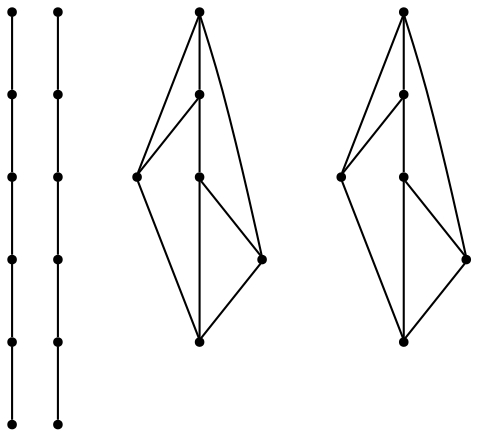 graph {
  node [shape=point,comment="{\"directed\":false,\"doi\":\"10.1007/978-3-540-24595-7_30\",\"figure\":\"1\"}"]

  v0 [pos="1586.4419285973836,304.62991396586096"]
  v1 [pos="1312.6400254360465,301.12980206807447"]
  v2 [pos="1515.0526753270349,342.5048351287842"]
  v3 [pos="1384.028293059593,337.50376701354975"]
  v4 [pos="1446.6659883720931,448.7548351287842"]
  v5 [pos="1451.0417832485464,523.0048020680745"]
  v6 [pos="1223.2493958938953,302.12880770365393"]
  v7 [pos="942.8212118459302,299.2537975311279"]
  v8 [pos="1158.3612781613372,335.75485547383624"]
  v9 [pos="1010.5848428415698,335.628843307495"]
  v10 [pos="1084.848687318314,453.0048529307047"]
  v11 [pos="1082.5982331031976,523.5048453013102"]
  v12 [pos="853.368120912064,302.50487327575684"]
  v13 [pos="572.8773959847383,299.691343307495"]
  v14 [pos="638.3895871184592,335.37993431091303"]
  v15 [pos="790.7929346838663,336.0048453013102"]
  v16 [pos="714.154730650436,454.0048122406006"]
  v17 [pos="712.6533998001454,523.8798936208088"]
  v18 [pos="486.7988814952762,302.12880770365393"]
  v19 [pos="206.30920977925143,299.2537975311279"]
  v20 [pos="421.97432208393894,335.75485547383624"]
  v21 [pos="348.46065020893894,453.0048529307047"]
  v22 [pos="274.19683355287066,335.6288433074951"]
  v23 [pos="346.08520962027615,523.5048453013102"]

  v0 -- v1 [id="-1",pos="1586.4419285973836,304.62991396586096 1312.6400254360465,301.12980206807447 1312.6400254360465,301.12980206807447 1312.6400254360465,301.12980206807447"]
  v19 -- v23 [id="-2",pos="206.30920977925143,299.2537975311279 346.08520962027615,523.5048453013102 346.08520962027615,523.5048453013102 346.08520962027615,523.5048453013102"]
  v19 -- v20 [id="-3",pos="206.30920977925143,299.2537975311279 421.97432208393894,335.75485547383624 421.97432208393894,335.75485547383624 421.97432208393894,335.75485547383624"]
  v22 -- v20 [id="-4",pos="274.19683355287066,335.6288433074951 421.97432208393894,335.75485547383624 421.97432208393894,335.75485547383624 421.97432208393894,335.75485547383624"]
  v23 -- v22 [id="-5",pos="346.08520962027615,523.5048453013102 274.19683355287066,335.6288433074951 274.19683355287066,335.6288433074951 274.19683355287066,335.6288433074951"]
  v23 -- v18 [id="-6",pos="346.08520962027615,523.5048453013102 486.7988814952762,302.12880770365393 486.7988814952762,302.12880770365393 486.7988814952762,302.12880770365393"]
  v21 -- v22 [id="-7",pos="348.46065020893894,453.0048529307047 274.19683355287066,335.6288433074951 274.19683355287066,335.6288433074951 274.19683355287066,335.6288433074951"]
  v21 -- v18 [id="-8",pos="348.46065020893894,453.0048529307047 486.7988814952762,302.12880770365393 486.7988814952762,302.12880770365393 486.7988814952762,302.12880770365393"]
  v20 -- v21 [id="-9",pos="421.97432208393894,335.75485547383624 348.46065020893894,453.0048529307047 348.46065020893894,453.0048529307047 348.46065020893894,453.0048529307047"]
  v18 -- v19 [id="-10",pos="486.7988814952762,302.12880770365393 206.30920977925143,299.2537975311279 206.30920977925143,299.2537975311279 206.30920977925143,299.2537975311279"]
  v13 -- v17 [id="-11",pos="572.8773959847383,299.691343307495 712.6533998001454,523.8798936208088 712.6533998001454,523.8798936208088 712.6533998001454,523.8798936208088"]
  v13 -- v16 [id="-12",pos="572.8773959847383,299.691343307495 714.154730650436,454.0048122406006 714.154730650436,454.0048122406006 714.154730650436,454.0048122406006"]
  v14 -- v15 [id="-13",pos="638.3895871184592,335.37993431091303 790.7929346838663,336.0048453013102 790.7929346838663,336.0048453013102 790.7929346838663,336.0048453013102"]
  v17 -- v12 [id="-14",pos="712.6533998001454,523.8798936208088 853.368120912064,302.50487327575684 853.368120912064,302.50487327575684 853.368120912064,302.50487327575684"]
  v16 -- v14 [id="-15",pos="714.154730650436,454.0048122406006 638.3895871184592,335.37993431091303 638.3895871184592,335.37993431091303 638.3895871184592,335.37993431091303"]
  v17 -- v15 [id="-16",pos="712.6533998001454,523.8798936208088 790.7929346838663,336.0048453013102 790.7929346838663,336.0048453013102 790.7929346838663,336.0048453013102"]
  v15 -- v16 [id="-17",pos="790.7929346838663,336.0048453013102 714.154730650436,454.0048122406006 714.154730650436,454.0048122406006 714.154730650436,454.0048122406006"]
  v12 -- v14 [id="-18",pos="853.368120912064,302.50487327575684 638.3895871184592,335.37993431091303 638.3895871184592,335.37993431091303 638.3895871184592,335.37993431091303"]
  v12 -- v13 [id="-19",pos="853.368120912064,302.50487327575684 572.8773959847383,299.691343307495 572.8773959847383,299.691343307495 572.8773959847383,299.691343307495"]
  v7 -- v10 [id="-20",pos="942.8212118459302,299.2537975311279 1084.848687318314,453.0048529307047 1084.848687318314,453.0048529307047 1084.848687318314,453.0048529307047"]
  v11 -- v6 [id="-21",pos="1082.5982331031976,523.5048453013102 1223.2493958938953,302.12880770365393 1223.2493958938953,302.12880770365393 1223.2493958938953,302.12880770365393"]
  v10 -- v8 [id="-22",pos="1084.848687318314,453.0048529307047 1158.3612781613372,335.75485547383624 1158.3612781613372,335.75485547383624 1158.3612781613372,335.75485547383624"]
  v8 -- v9 [id="-23",pos="1158.3612781613372,335.75485547383624 1010.5848428415698,335.628843307495 1010.5848428415698,335.628843307495 1010.5848428415698,335.628843307495"]
  v6 -- v7 [id="-24",pos="1223.2493958938953,302.12880770365393 942.8212118459302,299.2537975311279 942.8212118459302,299.2537975311279 942.8212118459302,299.2537975311279"]
  v1 -- v4 [id="-25",pos="1312.6400254360465,301.12980206807447 1446.6659883720931,448.7548351287842 1446.6659883720931,448.7548351287842 1446.6659883720931,448.7548351287842"]
  v5 -- v0 [id="-26",pos="1451.0417832485464,523.0048020680745 1586.4419285973836,304.62991396586096 1586.4419285973836,304.62991396586096 1586.4419285973836,304.62991396586096"]
  v4 -- v2 [id="-27",pos="1446.6659883720931,448.7548351287842 1515.0526753270349,342.5048351287842 1515.0526753270349,342.5048351287842 1515.0526753270349,342.5048351287842"]
  v2 -- v3 [id="-28",pos="1515.0526753270349,342.5048351287842 1384.028293059593,337.50376701354975 1384.028293059593,337.50376701354975 1384.028293059593,337.50376701354975"]
}